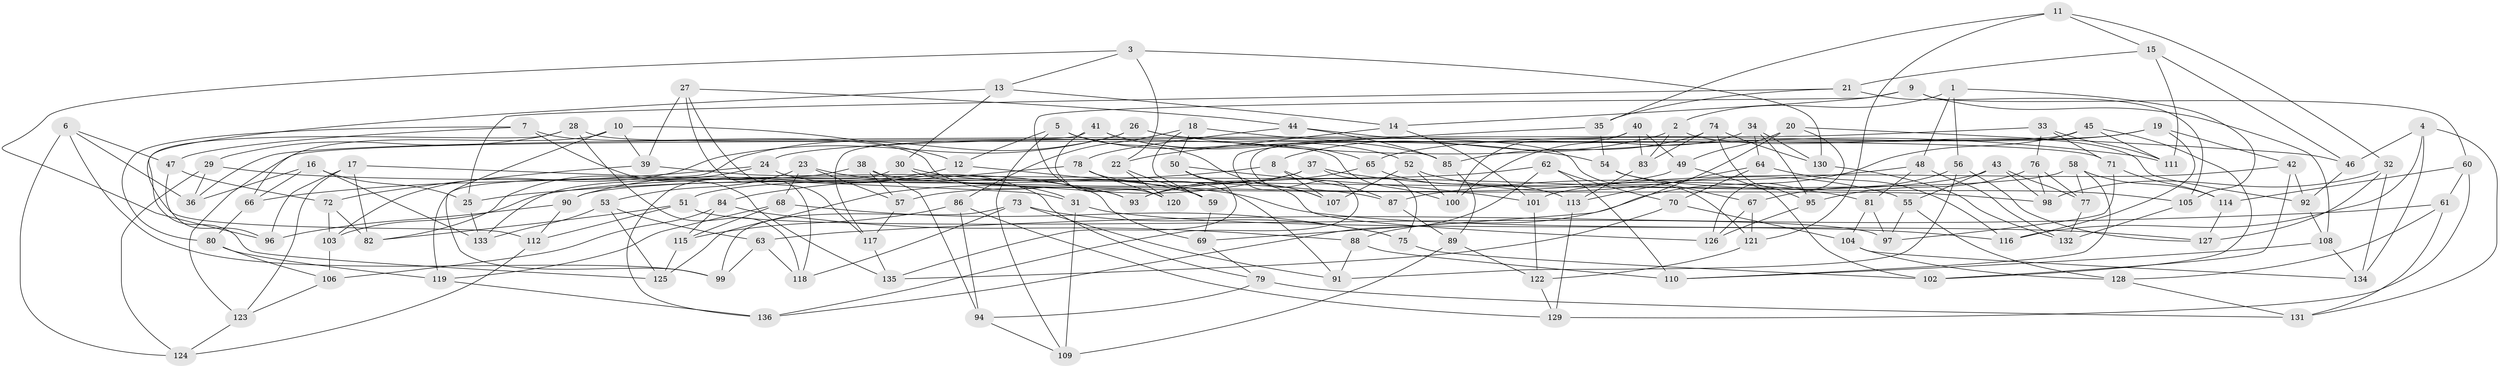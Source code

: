 // Generated by graph-tools (version 1.1) at 2025/03/03/09/25 03:03:04]
// undirected, 136 vertices, 272 edges
graph export_dot {
graph [start="1"]
  node [color=gray90,style=filled];
  1;
  2;
  3;
  4;
  5;
  6;
  7;
  8;
  9;
  10;
  11;
  12;
  13;
  14;
  15;
  16;
  17;
  18;
  19;
  20;
  21;
  22;
  23;
  24;
  25;
  26;
  27;
  28;
  29;
  30;
  31;
  32;
  33;
  34;
  35;
  36;
  37;
  38;
  39;
  40;
  41;
  42;
  43;
  44;
  45;
  46;
  47;
  48;
  49;
  50;
  51;
  52;
  53;
  54;
  55;
  56;
  57;
  58;
  59;
  60;
  61;
  62;
  63;
  64;
  65;
  66;
  67;
  68;
  69;
  70;
  71;
  72;
  73;
  74;
  75;
  76;
  77;
  78;
  79;
  80;
  81;
  82;
  83;
  84;
  85;
  86;
  87;
  88;
  89;
  90;
  91;
  92;
  93;
  94;
  95;
  96;
  97;
  98;
  99;
  100;
  101;
  102;
  103;
  104;
  105;
  106;
  107;
  108;
  109;
  110;
  111;
  112;
  113;
  114;
  115;
  116;
  117;
  118;
  119;
  120;
  121;
  122;
  123;
  124;
  125;
  126;
  127;
  128;
  129;
  130;
  131;
  132;
  133;
  134;
  135;
  136;
  1 -- 2;
  1 -- 56;
  1 -- 105;
  1 -- 48;
  2 -- 8;
  2 -- 92;
  2 -- 83;
  3 -- 96;
  3 -- 22;
  3 -- 13;
  3 -- 130;
  4 -- 134;
  4 -- 46;
  4 -- 131;
  4 -- 116;
  5 -- 65;
  5 -- 12;
  5 -- 107;
  5 -- 109;
  6 -- 36;
  6 -- 99;
  6 -- 124;
  6 -- 47;
  7 -- 47;
  7 -- 80;
  7 -- 135;
  7 -- 93;
  8 -- 25;
  8 -- 107;
  8 -- 87;
  9 -- 60;
  9 -- 14;
  9 -- 120;
  9 -- 108;
  10 -- 39;
  10 -- 12;
  10 -- 99;
  10 -- 66;
  11 -- 121;
  11 -- 32;
  11 -- 15;
  11 -- 35;
  12 -- 127;
  12 -- 90;
  13 -- 30;
  13 -- 14;
  13 -- 112;
  14 -- 101;
  14 -- 22;
  15 -- 111;
  15 -- 46;
  15 -- 21;
  16 -- 36;
  16 -- 66;
  16 -- 25;
  16 -- 133;
  17 -- 123;
  17 -- 82;
  17 -- 31;
  17 -- 96;
  18 -- 50;
  18 -- 86;
  18 -- 59;
  18 -- 54;
  19 -- 65;
  19 -- 24;
  19 -- 116;
  19 -- 42;
  20 -- 49;
  20 -- 88;
  20 -- 126;
  20 -- 46;
  21 -- 25;
  21 -- 105;
  21 -- 35;
  22 -- 120;
  22 -- 59;
  23 -- 93;
  23 -- 57;
  23 -- 53;
  23 -- 68;
  24 -- 82;
  24 -- 79;
  24 -- 66;
  25 -- 133;
  26 -- 103;
  26 -- 119;
  26 -- 71;
  26 -- 111;
  27 -- 118;
  27 -- 39;
  27 -- 44;
  27 -- 117;
  28 -- 29;
  28 -- 118;
  28 -- 125;
  28 -- 100;
  29 -- 124;
  29 -- 87;
  29 -- 36;
  30 -- 136;
  30 -- 59;
  30 -- 31;
  31 -- 109;
  31 -- 116;
  32 -- 98;
  32 -- 127;
  32 -- 134;
  33 -- 111;
  33 -- 71;
  33 -- 76;
  33 -- 36;
  34 -- 130;
  34 -- 64;
  34 -- 95;
  34 -- 100;
  35 -- 54;
  35 -- 107;
  37 -- 75;
  37 -- 51;
  37 -- 81;
  37 -- 125;
  38 -- 94;
  38 -- 133;
  38 -- 57;
  38 -- 98;
  39 -- 72;
  39 -- 69;
  40 -- 49;
  40 -- 83;
  40 -- 136;
  40 -- 100;
  41 -- 120;
  41 -- 85;
  41 -- 117;
  41 -- 52;
  42 -- 101;
  42 -- 102;
  42 -- 92;
  43 -- 93;
  43 -- 55;
  43 -- 98;
  43 -- 77;
  44 -- 78;
  44 -- 85;
  44 -- 121;
  45 -- 123;
  45 -- 69;
  45 -- 102;
  45 -- 111;
  46 -- 92;
  47 -- 72;
  47 -- 96;
  48 -- 132;
  48 -- 87;
  48 -- 81;
  49 -- 102;
  49 -- 57;
  50 -- 101;
  50 -- 135;
  50 -- 126;
  51 -- 112;
  51 -- 82;
  51 -- 97;
  52 -- 100;
  52 -- 55;
  52 -- 107;
  53 -- 125;
  53 -- 133;
  53 -- 63;
  54 -- 67;
  54 -- 105;
  55 -- 128;
  55 -- 97;
  56 -- 67;
  56 -- 127;
  56 -- 91;
  57 -- 117;
  58 -- 114;
  58 -- 110;
  58 -- 77;
  58 -- 90;
  59 -- 69;
  60 -- 61;
  60 -- 114;
  60 -- 129;
  61 -- 131;
  61 -- 128;
  61 -- 63;
  62 -- 136;
  62 -- 70;
  62 -- 103;
  62 -- 110;
  63 -- 99;
  63 -- 118;
  64 -- 113;
  64 -- 116;
  64 -- 70;
  65 -- 113;
  65 -- 93;
  66 -- 80;
  67 -- 126;
  67 -- 121;
  68 -- 119;
  68 -- 75;
  68 -- 115;
  69 -- 79;
  70 -- 135;
  70 -- 104;
  71 -- 114;
  71 -- 97;
  72 -- 103;
  72 -- 82;
  73 -- 99;
  73 -- 118;
  73 -- 75;
  73 -- 91;
  74 -- 83;
  74 -- 130;
  74 -- 85;
  74 -- 95;
  75 -- 102;
  76 -- 95;
  76 -- 98;
  76 -- 77;
  77 -- 132;
  78 -- 84;
  78 -- 120;
  78 -- 91;
  79 -- 94;
  79 -- 131;
  80 -- 106;
  80 -- 119;
  81 -- 97;
  81 -- 104;
  83 -- 113;
  84 -- 106;
  84 -- 115;
  84 -- 88;
  85 -- 89;
  86 -- 129;
  86 -- 115;
  86 -- 94;
  87 -- 89;
  88 -- 110;
  88 -- 91;
  89 -- 122;
  89 -- 109;
  90 -- 96;
  90 -- 112;
  92 -- 108;
  94 -- 109;
  95 -- 126;
  101 -- 122;
  103 -- 106;
  104 -- 134;
  104 -- 128;
  105 -- 132;
  106 -- 123;
  108 -- 134;
  108 -- 110;
  112 -- 124;
  113 -- 129;
  114 -- 127;
  115 -- 125;
  117 -- 135;
  119 -- 136;
  121 -- 122;
  122 -- 129;
  123 -- 124;
  128 -- 131;
  130 -- 132;
}
